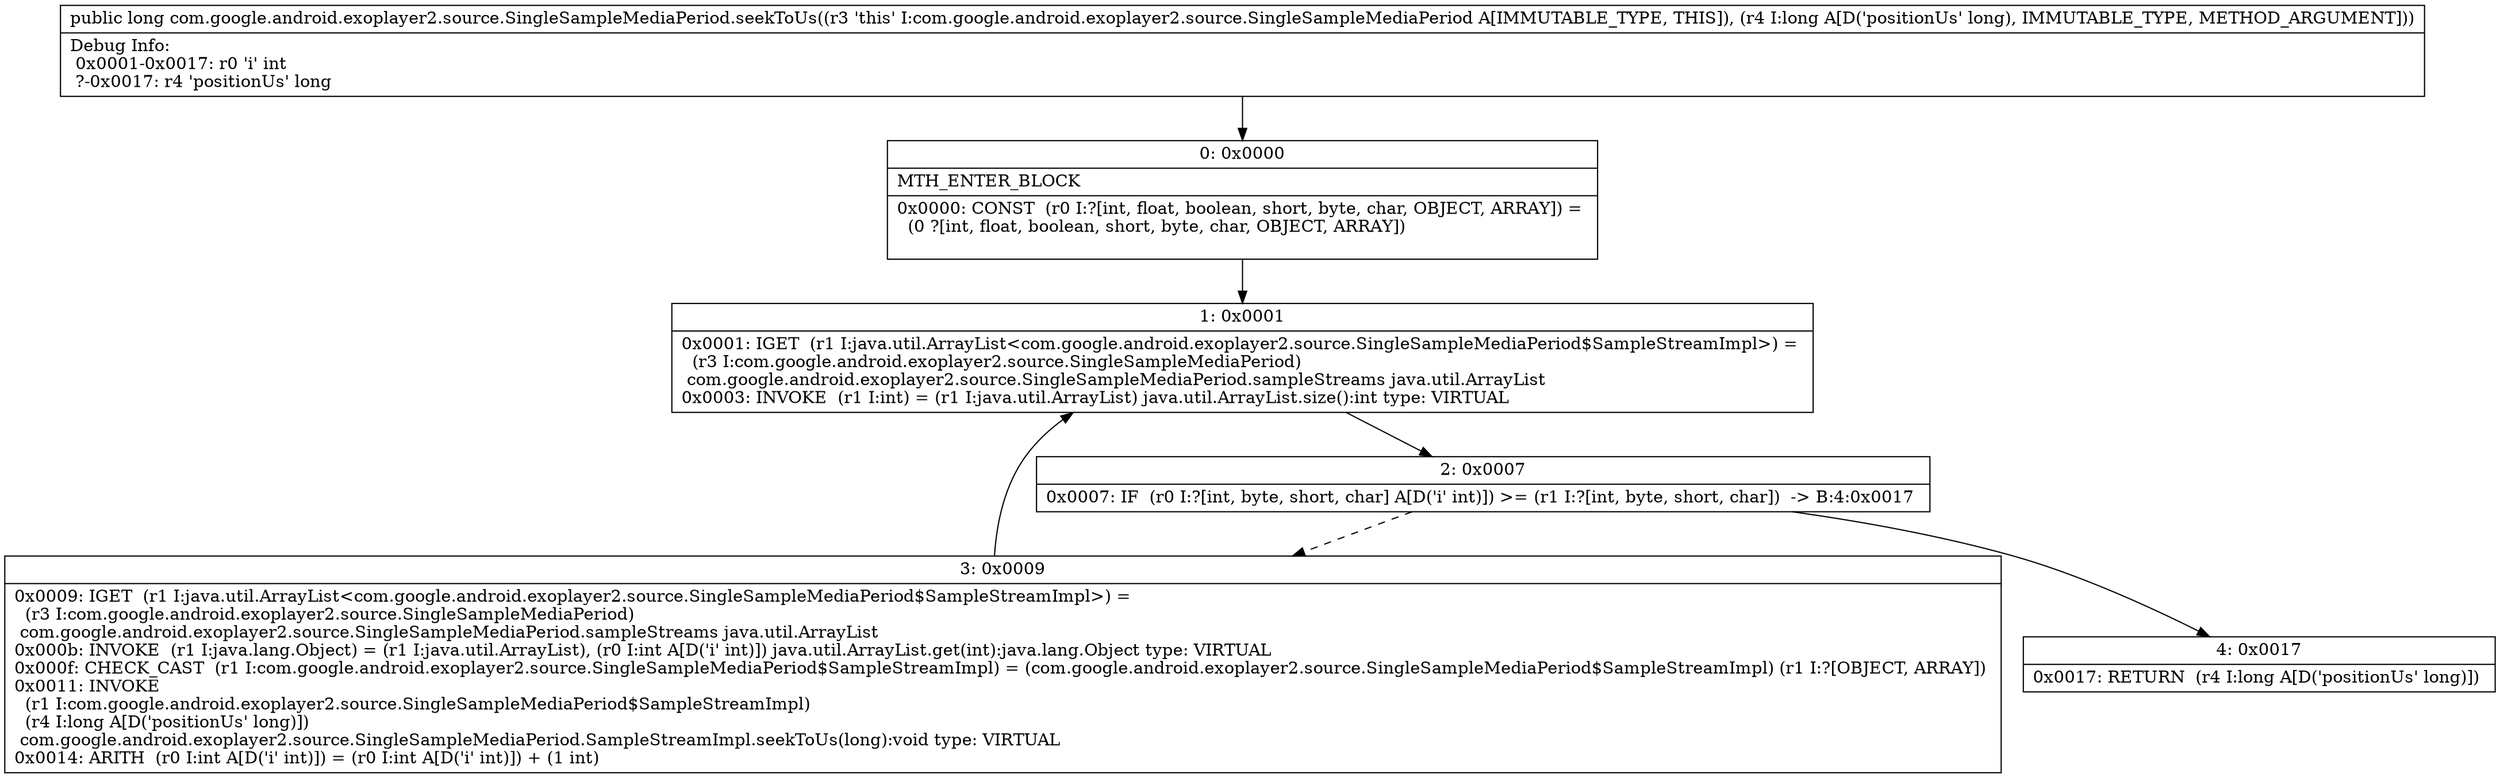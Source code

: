 digraph "CFG forcom.google.android.exoplayer2.source.SingleSampleMediaPeriod.seekToUs(J)J" {
Node_0 [shape=record,label="{0\:\ 0x0000|MTH_ENTER_BLOCK\l|0x0000: CONST  (r0 I:?[int, float, boolean, short, byte, char, OBJECT, ARRAY]) = \l  (0 ?[int, float, boolean, short, byte, char, OBJECT, ARRAY])\l \l}"];
Node_1 [shape=record,label="{1\:\ 0x0001|0x0001: IGET  (r1 I:java.util.ArrayList\<com.google.android.exoplayer2.source.SingleSampleMediaPeriod$SampleStreamImpl\>) = \l  (r3 I:com.google.android.exoplayer2.source.SingleSampleMediaPeriod)\l com.google.android.exoplayer2.source.SingleSampleMediaPeriod.sampleStreams java.util.ArrayList \l0x0003: INVOKE  (r1 I:int) = (r1 I:java.util.ArrayList) java.util.ArrayList.size():int type: VIRTUAL \l}"];
Node_2 [shape=record,label="{2\:\ 0x0007|0x0007: IF  (r0 I:?[int, byte, short, char] A[D('i' int)]) \>= (r1 I:?[int, byte, short, char])  \-\> B:4:0x0017 \l}"];
Node_3 [shape=record,label="{3\:\ 0x0009|0x0009: IGET  (r1 I:java.util.ArrayList\<com.google.android.exoplayer2.source.SingleSampleMediaPeriod$SampleStreamImpl\>) = \l  (r3 I:com.google.android.exoplayer2.source.SingleSampleMediaPeriod)\l com.google.android.exoplayer2.source.SingleSampleMediaPeriod.sampleStreams java.util.ArrayList \l0x000b: INVOKE  (r1 I:java.lang.Object) = (r1 I:java.util.ArrayList), (r0 I:int A[D('i' int)]) java.util.ArrayList.get(int):java.lang.Object type: VIRTUAL \l0x000f: CHECK_CAST  (r1 I:com.google.android.exoplayer2.source.SingleSampleMediaPeriod$SampleStreamImpl) = (com.google.android.exoplayer2.source.SingleSampleMediaPeriod$SampleStreamImpl) (r1 I:?[OBJECT, ARRAY]) \l0x0011: INVOKE  \l  (r1 I:com.google.android.exoplayer2.source.SingleSampleMediaPeriod$SampleStreamImpl)\l  (r4 I:long A[D('positionUs' long)])\l com.google.android.exoplayer2.source.SingleSampleMediaPeriod.SampleStreamImpl.seekToUs(long):void type: VIRTUAL \l0x0014: ARITH  (r0 I:int A[D('i' int)]) = (r0 I:int A[D('i' int)]) + (1 int) \l}"];
Node_4 [shape=record,label="{4\:\ 0x0017|0x0017: RETURN  (r4 I:long A[D('positionUs' long)]) \l}"];
MethodNode[shape=record,label="{public long com.google.android.exoplayer2.source.SingleSampleMediaPeriod.seekToUs((r3 'this' I:com.google.android.exoplayer2.source.SingleSampleMediaPeriod A[IMMUTABLE_TYPE, THIS]), (r4 I:long A[D('positionUs' long), IMMUTABLE_TYPE, METHOD_ARGUMENT]))  | Debug Info:\l  0x0001\-0x0017: r0 'i' int\l  ?\-0x0017: r4 'positionUs' long\l}"];
MethodNode -> Node_0;
Node_0 -> Node_1;
Node_1 -> Node_2;
Node_2 -> Node_3[style=dashed];
Node_2 -> Node_4;
Node_3 -> Node_1;
}

